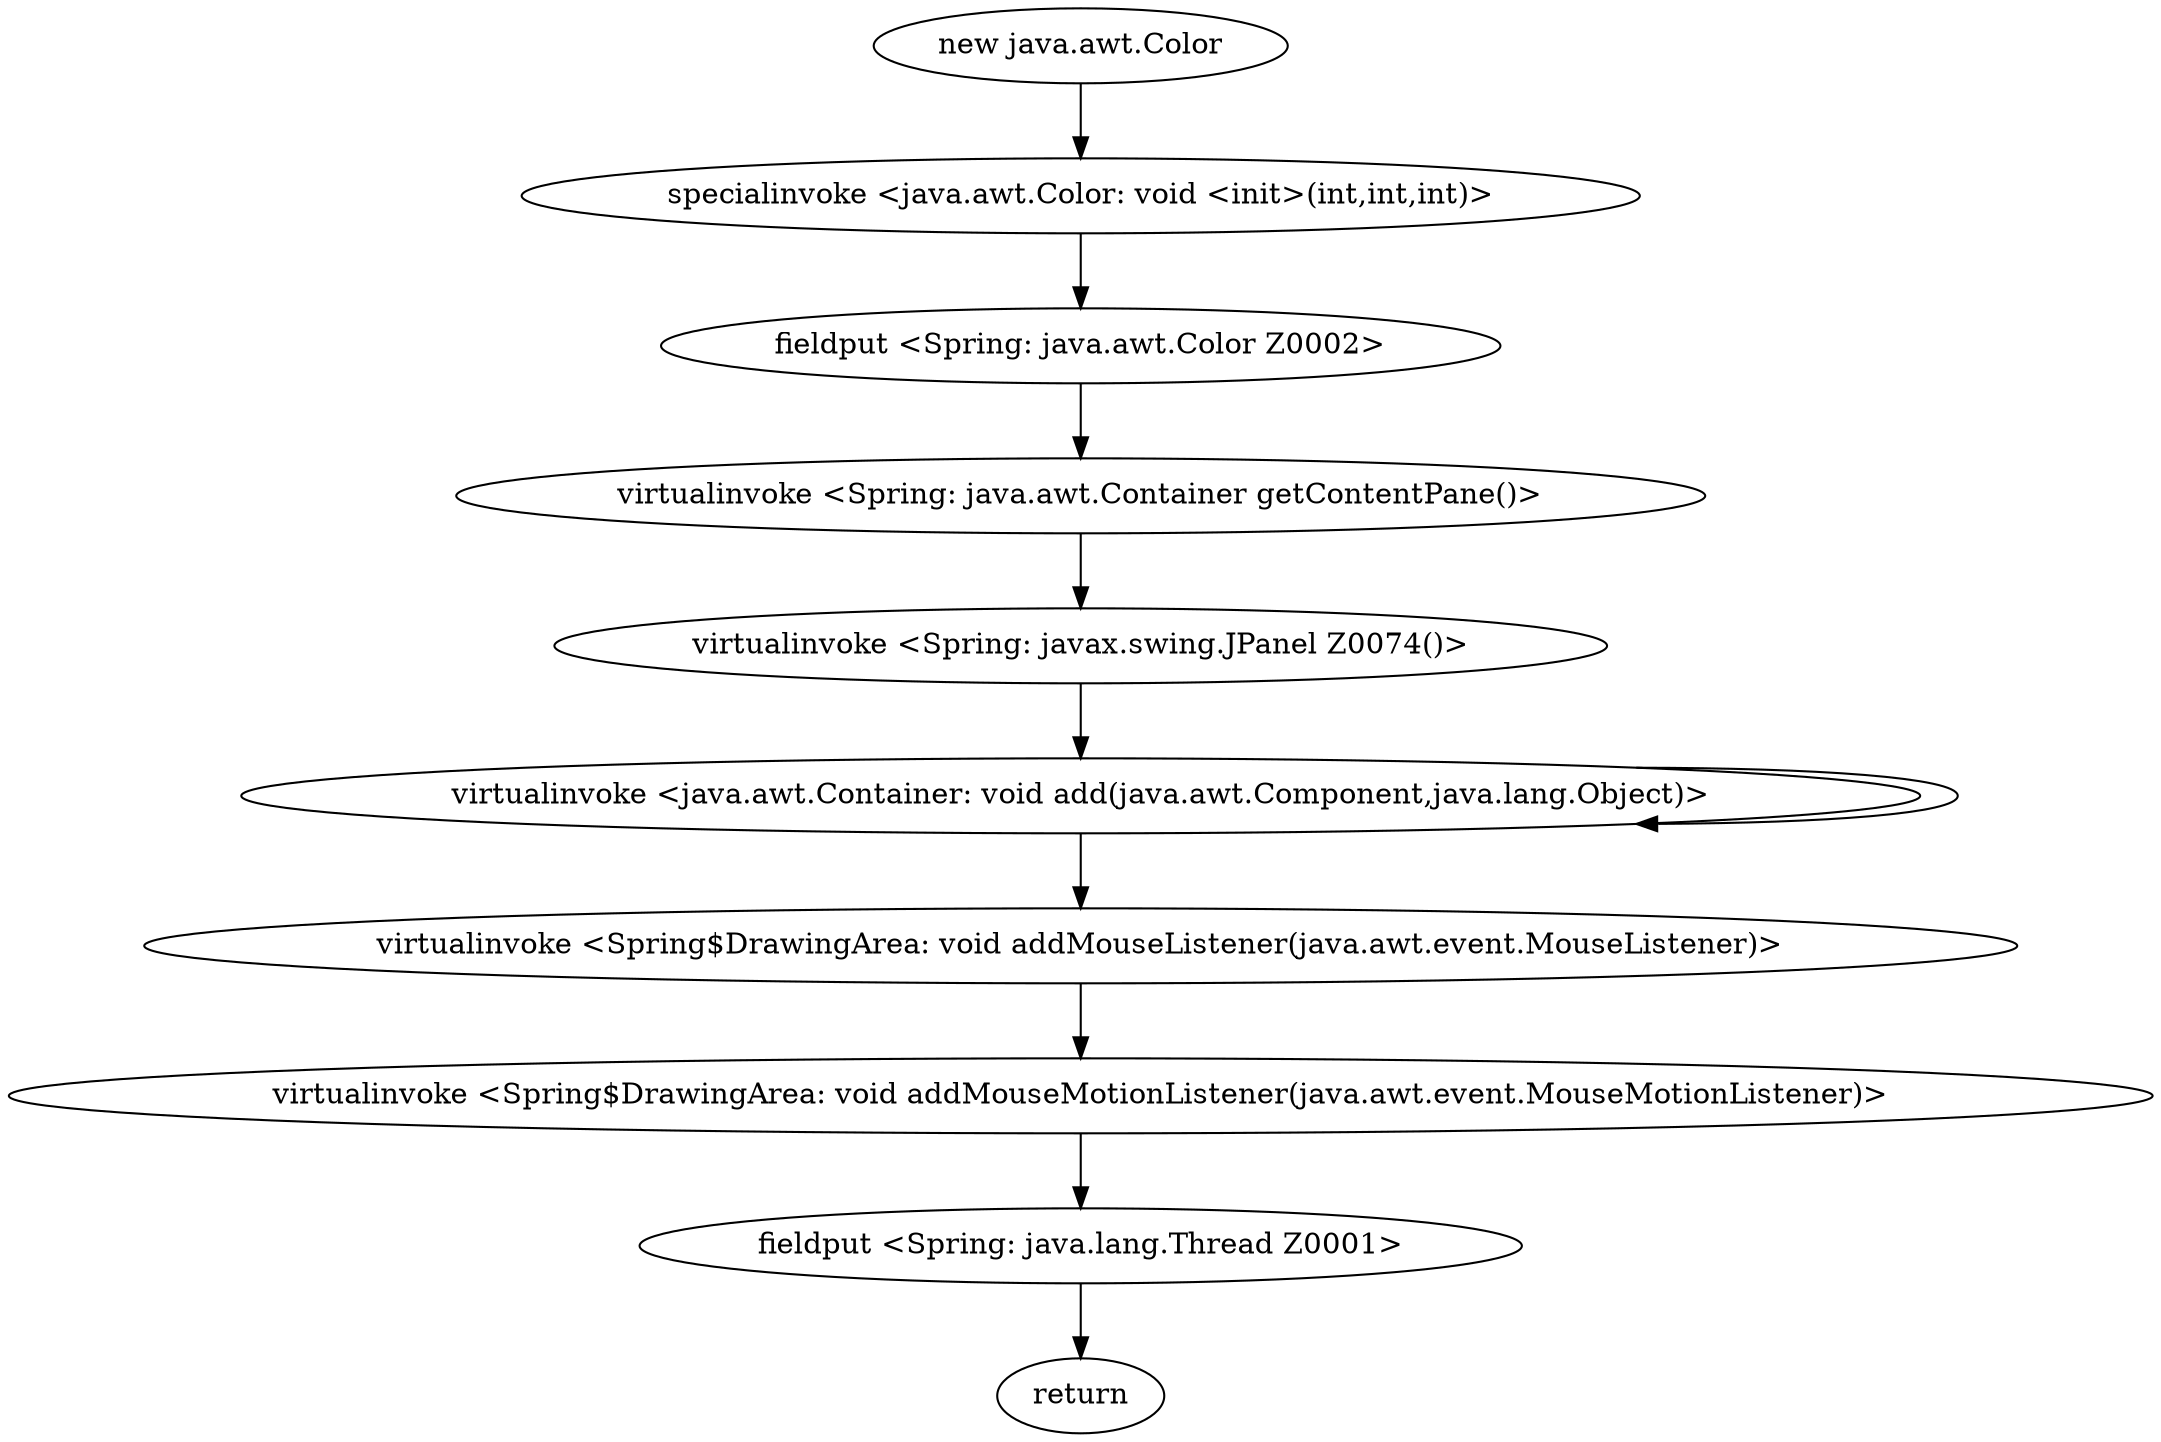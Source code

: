 digraph "" {
"new java.awt.Color";
 "new java.awt.Color"->"specialinvoke <java.awt.Color: void <init>(int,int,int)>";
 "specialinvoke <java.awt.Color: void <init>(int,int,int)>"->"fieldput <Spring: java.awt.Color Z0002>";
 "fieldput <Spring: java.awt.Color Z0002>"->"virtualinvoke <Spring: java.awt.Container getContentPane()>";
 "virtualinvoke <Spring: java.awt.Container getContentPane()>"->"virtualinvoke <Spring: javax.swing.JPanel Z0074()>";
 "virtualinvoke <Spring: javax.swing.JPanel Z0074()>"->"virtualinvoke <java.awt.Container: void add(java.awt.Component,java.lang.Object)>";
 "virtualinvoke <java.awt.Container: void add(java.awt.Component,java.lang.Object)>"->"virtualinvoke <java.awt.Container: void add(java.awt.Component,java.lang.Object)>";
 "virtualinvoke <java.awt.Container: void add(java.awt.Component,java.lang.Object)>"->"virtualinvoke <Spring$DrawingArea: void addMouseListener(java.awt.event.MouseListener)>";
 "virtualinvoke <Spring$DrawingArea: void addMouseListener(java.awt.event.MouseListener)>"->"virtualinvoke <Spring$DrawingArea: void addMouseMotionListener(java.awt.event.MouseMotionListener)>";
 "virtualinvoke <Spring$DrawingArea: void addMouseMotionListener(java.awt.event.MouseMotionListener)>"->"fieldput <Spring: java.lang.Thread Z0001>";
 "fieldput <Spring: java.lang.Thread Z0001>"->"return";
}
